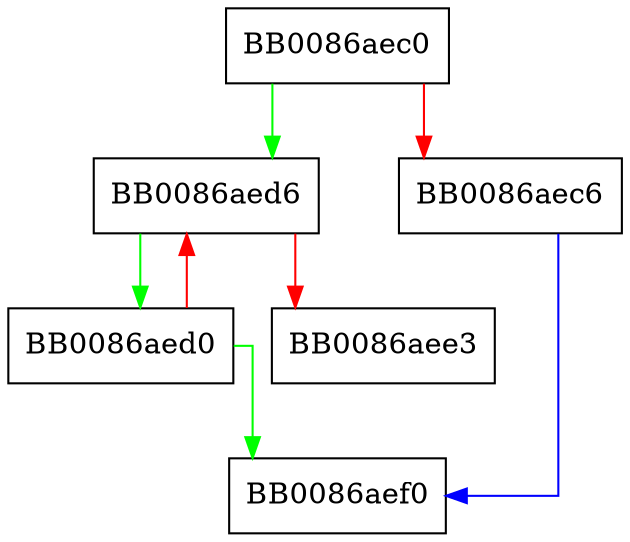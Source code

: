 digraph __mpn_cmp {
  node [shape="box"];
  graph [splines=ortho];
  BB0086aec0 -> BB0086aed6 [color="green"];
  BB0086aec0 -> BB0086aec6 [color="red"];
  BB0086aec6 -> BB0086aef0 [color="blue"];
  BB0086aed0 -> BB0086aef0 [color="green"];
  BB0086aed0 -> BB0086aed6 [color="red"];
  BB0086aed6 -> BB0086aed0 [color="green"];
  BB0086aed6 -> BB0086aee3 [color="red"];
}